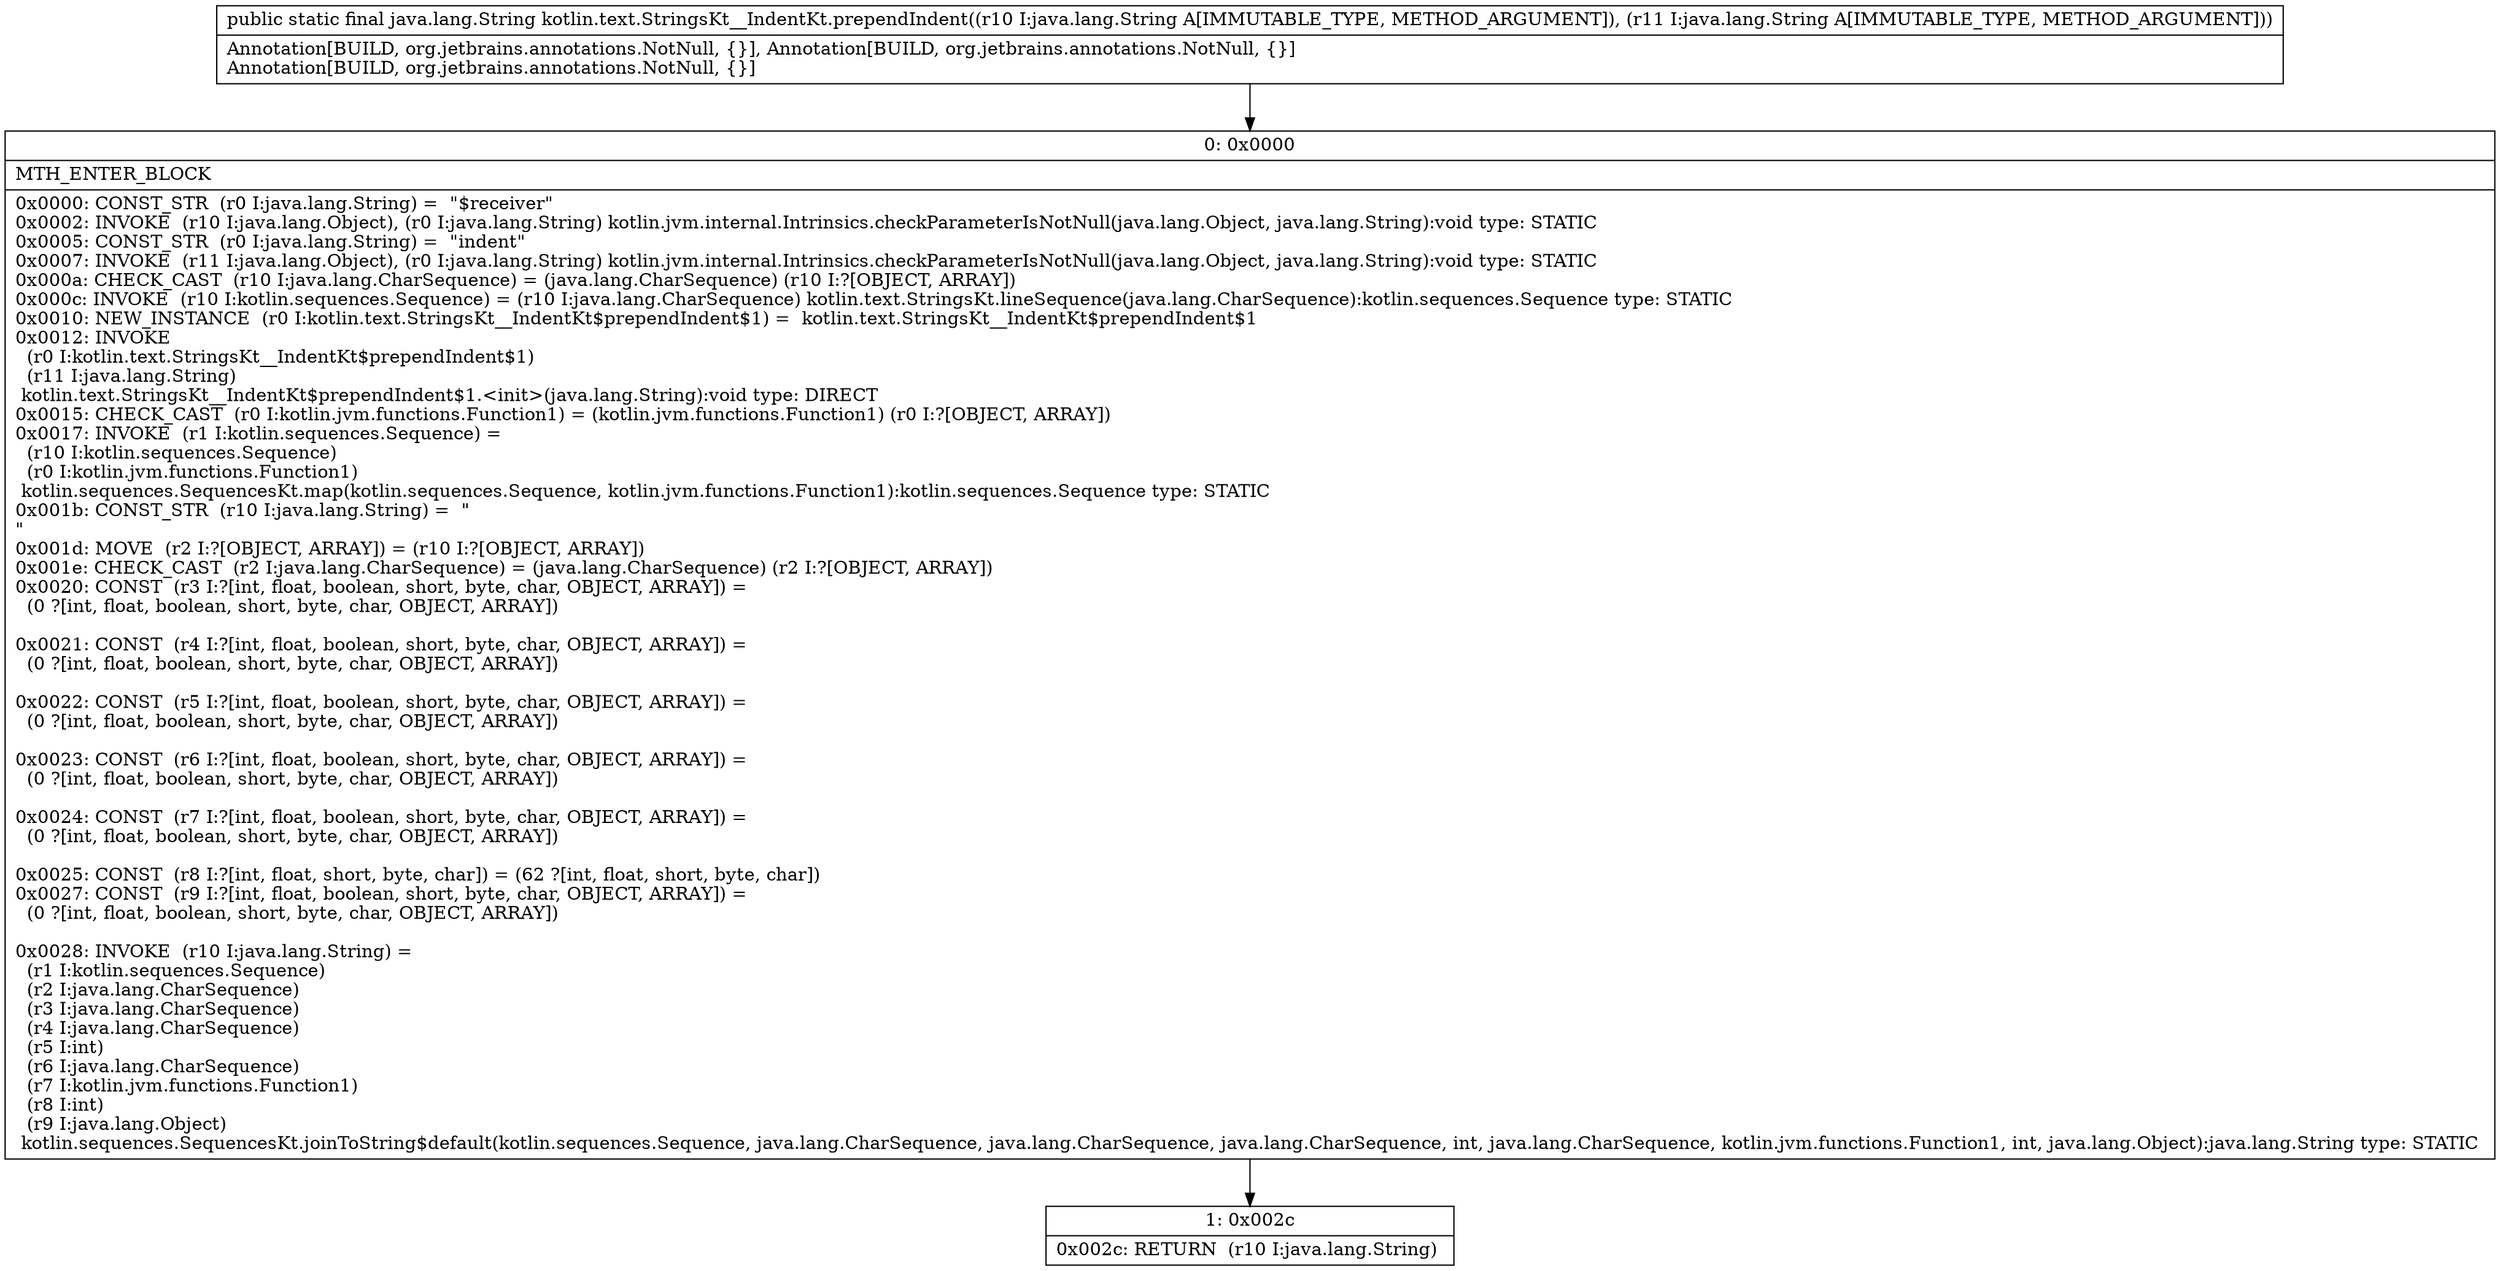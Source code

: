 digraph "CFG forkotlin.text.StringsKt__IndentKt.prependIndent(Ljava\/lang\/String;Ljava\/lang\/String;)Ljava\/lang\/String;" {
Node_0 [shape=record,label="{0\:\ 0x0000|MTH_ENTER_BLOCK\l|0x0000: CONST_STR  (r0 I:java.lang.String) =  \"$receiver\" \l0x0002: INVOKE  (r10 I:java.lang.Object), (r0 I:java.lang.String) kotlin.jvm.internal.Intrinsics.checkParameterIsNotNull(java.lang.Object, java.lang.String):void type: STATIC \l0x0005: CONST_STR  (r0 I:java.lang.String) =  \"indent\" \l0x0007: INVOKE  (r11 I:java.lang.Object), (r0 I:java.lang.String) kotlin.jvm.internal.Intrinsics.checkParameterIsNotNull(java.lang.Object, java.lang.String):void type: STATIC \l0x000a: CHECK_CAST  (r10 I:java.lang.CharSequence) = (java.lang.CharSequence) (r10 I:?[OBJECT, ARRAY]) \l0x000c: INVOKE  (r10 I:kotlin.sequences.Sequence) = (r10 I:java.lang.CharSequence) kotlin.text.StringsKt.lineSequence(java.lang.CharSequence):kotlin.sequences.Sequence type: STATIC \l0x0010: NEW_INSTANCE  (r0 I:kotlin.text.StringsKt__IndentKt$prependIndent$1) =  kotlin.text.StringsKt__IndentKt$prependIndent$1 \l0x0012: INVOKE  \l  (r0 I:kotlin.text.StringsKt__IndentKt$prependIndent$1)\l  (r11 I:java.lang.String)\l kotlin.text.StringsKt__IndentKt$prependIndent$1.\<init\>(java.lang.String):void type: DIRECT \l0x0015: CHECK_CAST  (r0 I:kotlin.jvm.functions.Function1) = (kotlin.jvm.functions.Function1) (r0 I:?[OBJECT, ARRAY]) \l0x0017: INVOKE  (r1 I:kotlin.sequences.Sequence) = \l  (r10 I:kotlin.sequences.Sequence)\l  (r0 I:kotlin.jvm.functions.Function1)\l kotlin.sequences.SequencesKt.map(kotlin.sequences.Sequence, kotlin.jvm.functions.Function1):kotlin.sequences.Sequence type: STATIC \l0x001b: CONST_STR  (r10 I:java.lang.String) =  \"\l\" \l0x001d: MOVE  (r2 I:?[OBJECT, ARRAY]) = (r10 I:?[OBJECT, ARRAY]) \l0x001e: CHECK_CAST  (r2 I:java.lang.CharSequence) = (java.lang.CharSequence) (r2 I:?[OBJECT, ARRAY]) \l0x0020: CONST  (r3 I:?[int, float, boolean, short, byte, char, OBJECT, ARRAY]) = \l  (0 ?[int, float, boolean, short, byte, char, OBJECT, ARRAY])\l \l0x0021: CONST  (r4 I:?[int, float, boolean, short, byte, char, OBJECT, ARRAY]) = \l  (0 ?[int, float, boolean, short, byte, char, OBJECT, ARRAY])\l \l0x0022: CONST  (r5 I:?[int, float, boolean, short, byte, char, OBJECT, ARRAY]) = \l  (0 ?[int, float, boolean, short, byte, char, OBJECT, ARRAY])\l \l0x0023: CONST  (r6 I:?[int, float, boolean, short, byte, char, OBJECT, ARRAY]) = \l  (0 ?[int, float, boolean, short, byte, char, OBJECT, ARRAY])\l \l0x0024: CONST  (r7 I:?[int, float, boolean, short, byte, char, OBJECT, ARRAY]) = \l  (0 ?[int, float, boolean, short, byte, char, OBJECT, ARRAY])\l \l0x0025: CONST  (r8 I:?[int, float, short, byte, char]) = (62 ?[int, float, short, byte, char]) \l0x0027: CONST  (r9 I:?[int, float, boolean, short, byte, char, OBJECT, ARRAY]) = \l  (0 ?[int, float, boolean, short, byte, char, OBJECT, ARRAY])\l \l0x0028: INVOKE  (r10 I:java.lang.String) = \l  (r1 I:kotlin.sequences.Sequence)\l  (r2 I:java.lang.CharSequence)\l  (r3 I:java.lang.CharSequence)\l  (r4 I:java.lang.CharSequence)\l  (r5 I:int)\l  (r6 I:java.lang.CharSequence)\l  (r7 I:kotlin.jvm.functions.Function1)\l  (r8 I:int)\l  (r9 I:java.lang.Object)\l kotlin.sequences.SequencesKt.joinToString$default(kotlin.sequences.Sequence, java.lang.CharSequence, java.lang.CharSequence, java.lang.CharSequence, int, java.lang.CharSequence, kotlin.jvm.functions.Function1, int, java.lang.Object):java.lang.String type: STATIC \l}"];
Node_1 [shape=record,label="{1\:\ 0x002c|0x002c: RETURN  (r10 I:java.lang.String) \l}"];
MethodNode[shape=record,label="{public static final java.lang.String kotlin.text.StringsKt__IndentKt.prependIndent((r10 I:java.lang.String A[IMMUTABLE_TYPE, METHOD_ARGUMENT]), (r11 I:java.lang.String A[IMMUTABLE_TYPE, METHOD_ARGUMENT]))  | Annotation[BUILD, org.jetbrains.annotations.NotNull, \{\}], Annotation[BUILD, org.jetbrains.annotations.NotNull, \{\}]\lAnnotation[BUILD, org.jetbrains.annotations.NotNull, \{\}]\l}"];
MethodNode -> Node_0;
Node_0 -> Node_1;
}

